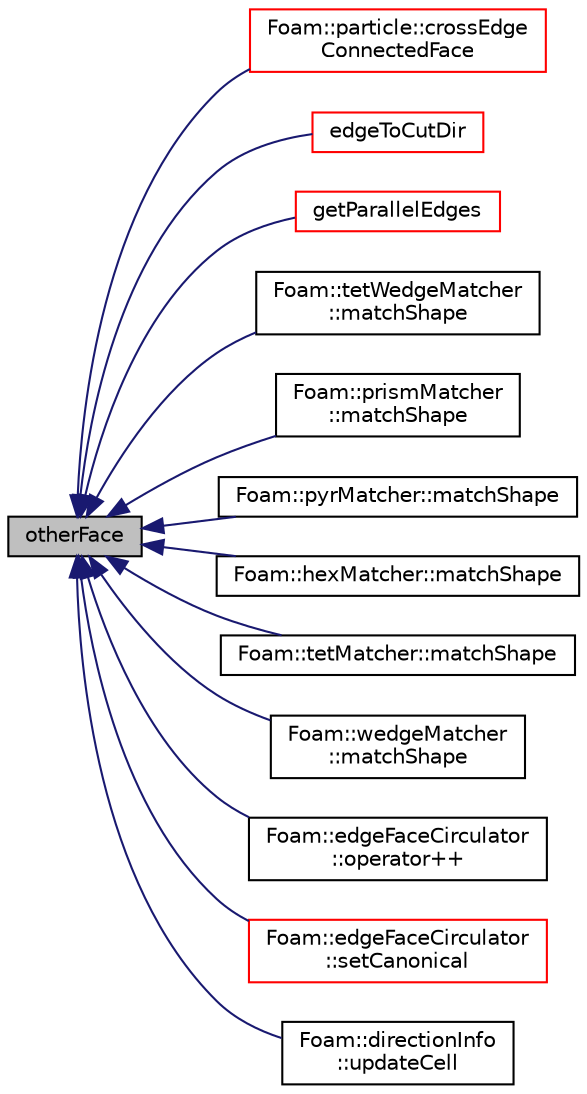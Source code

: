 digraph "otherFace"
{
  bgcolor="transparent";
  edge [fontname="Helvetica",fontsize="10",labelfontname="Helvetica",labelfontsize="10"];
  node [fontname="Helvetica",fontsize="10",shape=record];
  rankdir="LR";
  Node1 [label="otherFace",height=0.2,width=0.4,color="black", fillcolor="grey75", style="filled", fontcolor="black"];
  Node1 -> Node2 [dir="back",color="midnightblue",fontsize="10",style="solid",fontname="Helvetica"];
  Node2 [label="Foam::particle::crossEdge\lConnectedFace",height=0.2,width=0.4,color="red",URL="$a01763.html#ae442e1bec92480b4f50c527b934edddb",tooltip="Cross the from the given face across the given edge of the. "];
  Node1 -> Node3 [dir="back",color="midnightblue",fontsize="10",style="solid",fontname="Helvetica"];
  Node3 [label="edgeToCutDir",height=0.2,width=0.4,color="red",URL="$a10730.html#aaae026ffd1b269c8a220c6bb1bc95fa7",tooltip="Given edge on hex find all &#39;parallel&#39; (i.e. non-connected) "];
  Node1 -> Node4 [dir="back",color="midnightblue",fontsize="10",style="solid",fontname="Helvetica"];
  Node4 [label="getParallelEdges",height=0.2,width=0.4,color="red",URL="$a10730.html#ae148ab8affa9ff06dbc08eb830e20a41",tooltip="Given edge on hex find other &#39;parallel&#39;, non-connected edges. "];
  Node1 -> Node5 [dir="back",color="midnightblue",fontsize="10",style="solid",fontname="Helvetica"];
  Node5 [label="Foam::tetWedgeMatcher\l::matchShape",height=0.2,width=0.4,color="black",URL="$a02562.html#a1f0feccca7c36016d7745d9f9d196b6d",tooltip="Low level shape recognition. Return true if matches. "];
  Node1 -> Node6 [dir="back",color="midnightblue",fontsize="10",style="solid",fontname="Helvetica"];
  Node6 [label="Foam::prismMatcher\l::matchShape",height=0.2,width=0.4,color="black",URL="$a01962.html#a1f0feccca7c36016d7745d9f9d196b6d",tooltip="Low level shape recognition. Return true if matches. "];
  Node1 -> Node7 [dir="back",color="midnightblue",fontsize="10",style="solid",fontname="Helvetica"];
  Node7 [label="Foam::pyrMatcher::matchShape",height=0.2,width=0.4,color="black",URL="$a02029.html#a1f0feccca7c36016d7745d9f9d196b6d",tooltip="Low level shape recognition. Return true if matches. "];
  Node1 -> Node8 [dir="back",color="midnightblue",fontsize="10",style="solid",fontname="Helvetica"];
  Node8 [label="Foam::hexMatcher::matchShape",height=0.2,width=0.4,color="black",URL="$a01000.html#a1f0feccca7c36016d7745d9f9d196b6d",tooltip="Low level shape recognition. Return true if matches. "];
  Node1 -> Node9 [dir="back",color="midnightblue",fontsize="10",style="solid",fontname="Helvetica"];
  Node9 [label="Foam::tetMatcher::matchShape",height=0.2,width=0.4,color="black",URL="$a02558.html#a1f0feccca7c36016d7745d9f9d196b6d",tooltip="Low level shape recognition. Return true if matches. "];
  Node1 -> Node10 [dir="back",color="midnightblue",fontsize="10",style="solid",fontname="Helvetica"];
  Node10 [label="Foam::wedgeMatcher\l::matchShape",height=0.2,width=0.4,color="black",URL="$a02845.html#a1f0feccca7c36016d7745d9f9d196b6d",tooltip="Low level shape recognition. Return true if matches. "];
  Node1 -> Node11 [dir="back",color="midnightblue",fontsize="10",style="solid",fontname="Helvetica"];
  Node11 [label="Foam::edgeFaceCirculator\l::operator++",height=0.2,width=0.4,color="black",URL="$a00608.html#a373ca9638250f9443dcf86934a465507",tooltip="Step to next face. Uses no edge addressing! "];
  Node1 -> Node12 [dir="back",color="midnightblue",fontsize="10",style="solid",fontname="Helvetica"];
  Node12 [label="Foam::edgeFaceCirculator\l::setCanonical",height=0.2,width=0.4,color="red",URL="$a00608.html#a9fe0f5513339c480e64660f5f36514c2",tooltip="Set edge to a unique state so different ones can be compared. "];
  Node1 -> Node13 [dir="back",color="midnightblue",fontsize="10",style="solid",fontname="Helvetica"];
  Node13 [label="Foam::directionInfo\l::updateCell",height=0.2,width=0.4,color="black",URL="$a00536.html#a590b938e5b9283bf1d9f095803dba398",tooltip="Influence of neighbouring face. "];
}
